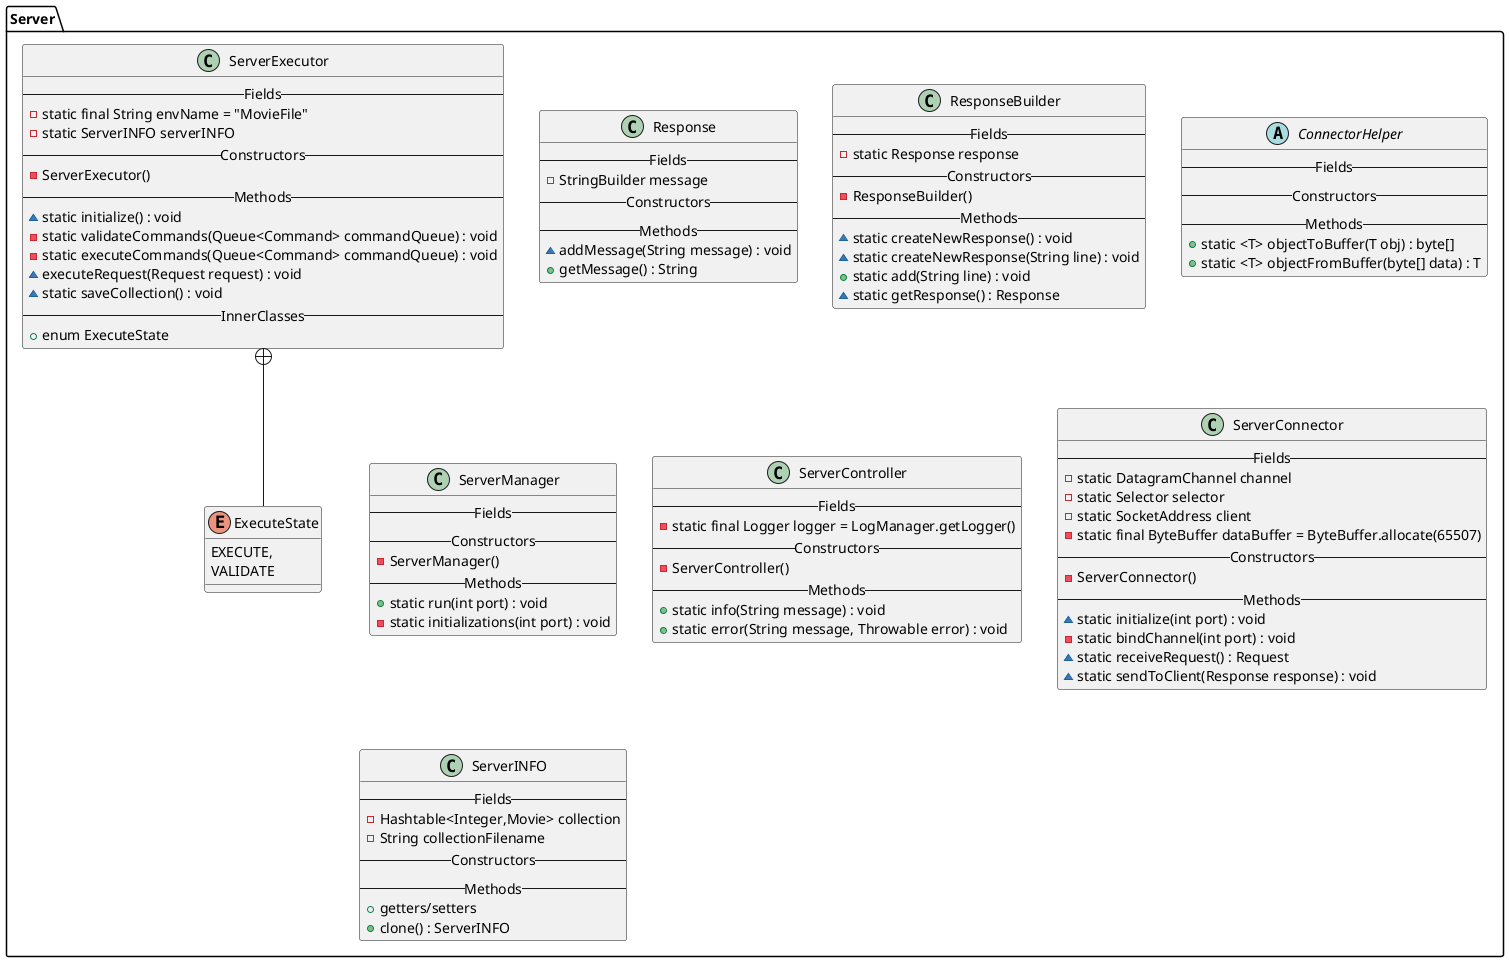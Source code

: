 @startuml

package Server {
    class Response {
    --Fields--
    - StringBuilder message
    --Constructors--
    --Methods--
    ~ addMessage(String message) : void
    + getMessage() : String
    }

    class ResponseBuilder {
    --Fields--
    - static Response response
    --Constructors--
    - ResponseBuilder()
    --Methods--
    ~ static createNewResponse() : void
    ~ static createNewResponse(String line) : void
    + static add(String line) : void
    ~ static getResponse() : Response
    }

    abstract class ConnectorHelper {
    --Fields--
    --Constructors--
    --Methods--
    + static <T> objectToBuffer(T obj) : byte[]
    + static <T> objectFromBuffer(byte[] data) : T
    }

    class ServerManager {
    --Fields--
    --Constructors--
    - ServerManager()
    --Methods--
    + static run(int port) : void
    - static initializations(int port) : void
    }

    class ServerExecutor {
    --Fields--
    - static final String envName = "MovieFile"
    - static ServerINFO serverINFO
    --Constructors--
    - ServerExecutor()
    --Methods--
    ~ static initialize() : void
    - static validateCommands(Queue<Command> commandQueue) : void
    - static executeCommands(Queue<Command> commandQueue) : void
    ~ executeRequest(Request request) : void
    ~ static saveCollection() : void
    --InnerClasses--
    + enum ExecuteState
    }

    enum ExecuteState {
    EXECUTE,
    VALIDATE
    }

    ExecuteState -up-+ ServerExecutor

    class ServerController {
    --Fields--
    - static final Logger logger = LogManager.getLogger()
    --Constructors--
    - ServerController()
    --Methods--
    + static info(String message) : void
    + static error(String message, Throwable error) : void
    }

    class ServerConnector {
    --Fields--
    - static DatagramChannel channel
    - static Selector selector
    - static SocketAddress client
    - static final ByteBuffer dataBuffer = ByteBuffer.allocate(65507)
    --Constructors--
    - ServerConnector()
    --Methods--
    ~ static initialize(int port) : void
    - static bindChannel(int port) : void
    ~ static receiveRequest() : Request
    ~ static sendToClient(Response response) : void
    }

    class ServerINFO {
    --Fields--
    - Hashtable<Integer,Movie> collection
    - String collectionFilename
    --Constructors--
    --Methods--
    + getters/setters
    + clone() : ServerINFO
    }
}

@enduml